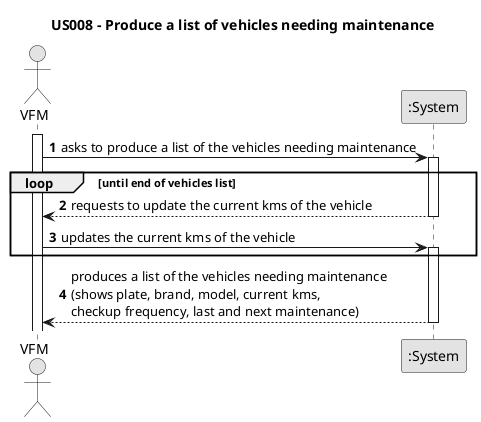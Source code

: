 @startuml
skinparam monochrome true
skinparam packageStyle rectangle
skinparam shadowing false

title US008 - Produce a list of vehicles needing maintenance

autonumber

actor "VFM" as Employee
participant ":System" as System

activate Employee

    Employee -> System : asks to produce a list of the vehicles needing maintenance
    activate System

    loop until end of vehicles list
    System --> Employee : requests to update the current kms of the vehicle
    deactivate System
    Employee -> System : updates the current kms of the vehicle
    activate System
    end

    System --> Employee : produces a list of the vehicles needing maintenance \n(shows plate, brand, model, current kms,\ncheckup frequency, last and next maintenance)
    deactivate System

@enduml